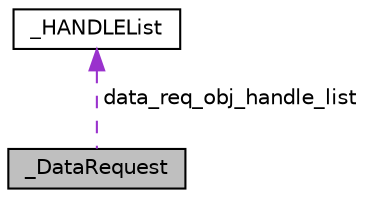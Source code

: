 digraph "_DataRequest"
{
  edge [fontname="Helvetica",fontsize="10",labelfontname="Helvetica",labelfontsize="10"];
  node [fontname="Helvetica",fontsize="10",shape=record];
  Node1 [label="_DataRequest",height=0.2,width=0.4,color="black", fillcolor="grey75", style="filled", fontcolor="black"];
  Node2 -> Node1 [dir="back",color="darkorchid3",fontsize="10",style="dashed",label=" data_req_obj_handle_list" ,fontname="Helvetica"];
  Node2 [label="_HANDLEList",height=0.2,width=0.4,color="black", fillcolor="white", style="filled",URL="$struct___h_a_n_d_l_e_list.html"];
}
